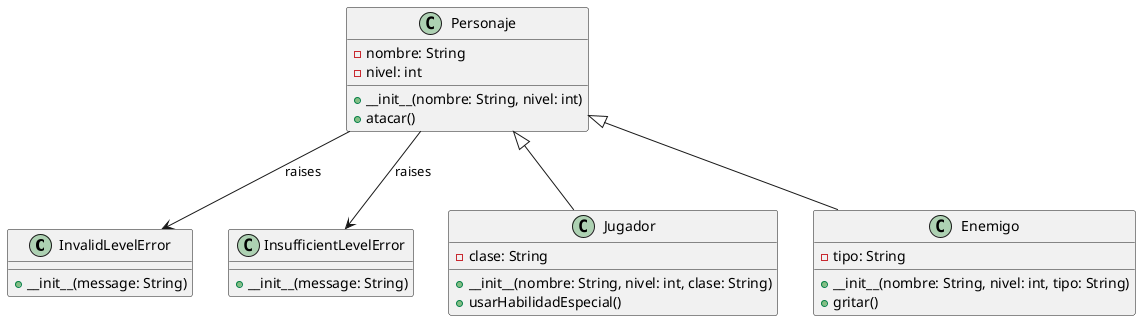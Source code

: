@startuml pupu

class InvalidLevelError {
  + __init__(message: String)
}

class InsufficientLevelError {
  + __init__(message: String)
}

class Personaje {
  - nombre: String
  - nivel: int
  + __init__(nombre: String, nivel: int)
  + atacar()
}

class Jugador {
  - clase: String
  + __init__(nombre: String, nivel: int, clase: String)
  + usarHabilidadEspecial()
}

class Enemigo {
  - tipo: String
  + __init__(nombre: String, nivel: int, tipo: String)
  + gritar()
}

Personaje --> InvalidLevelError : raises
Personaje --> InsufficientLevelError : raises
Personaje <|-- Jugador
Personaje <|-- Enemigo

@enduml
